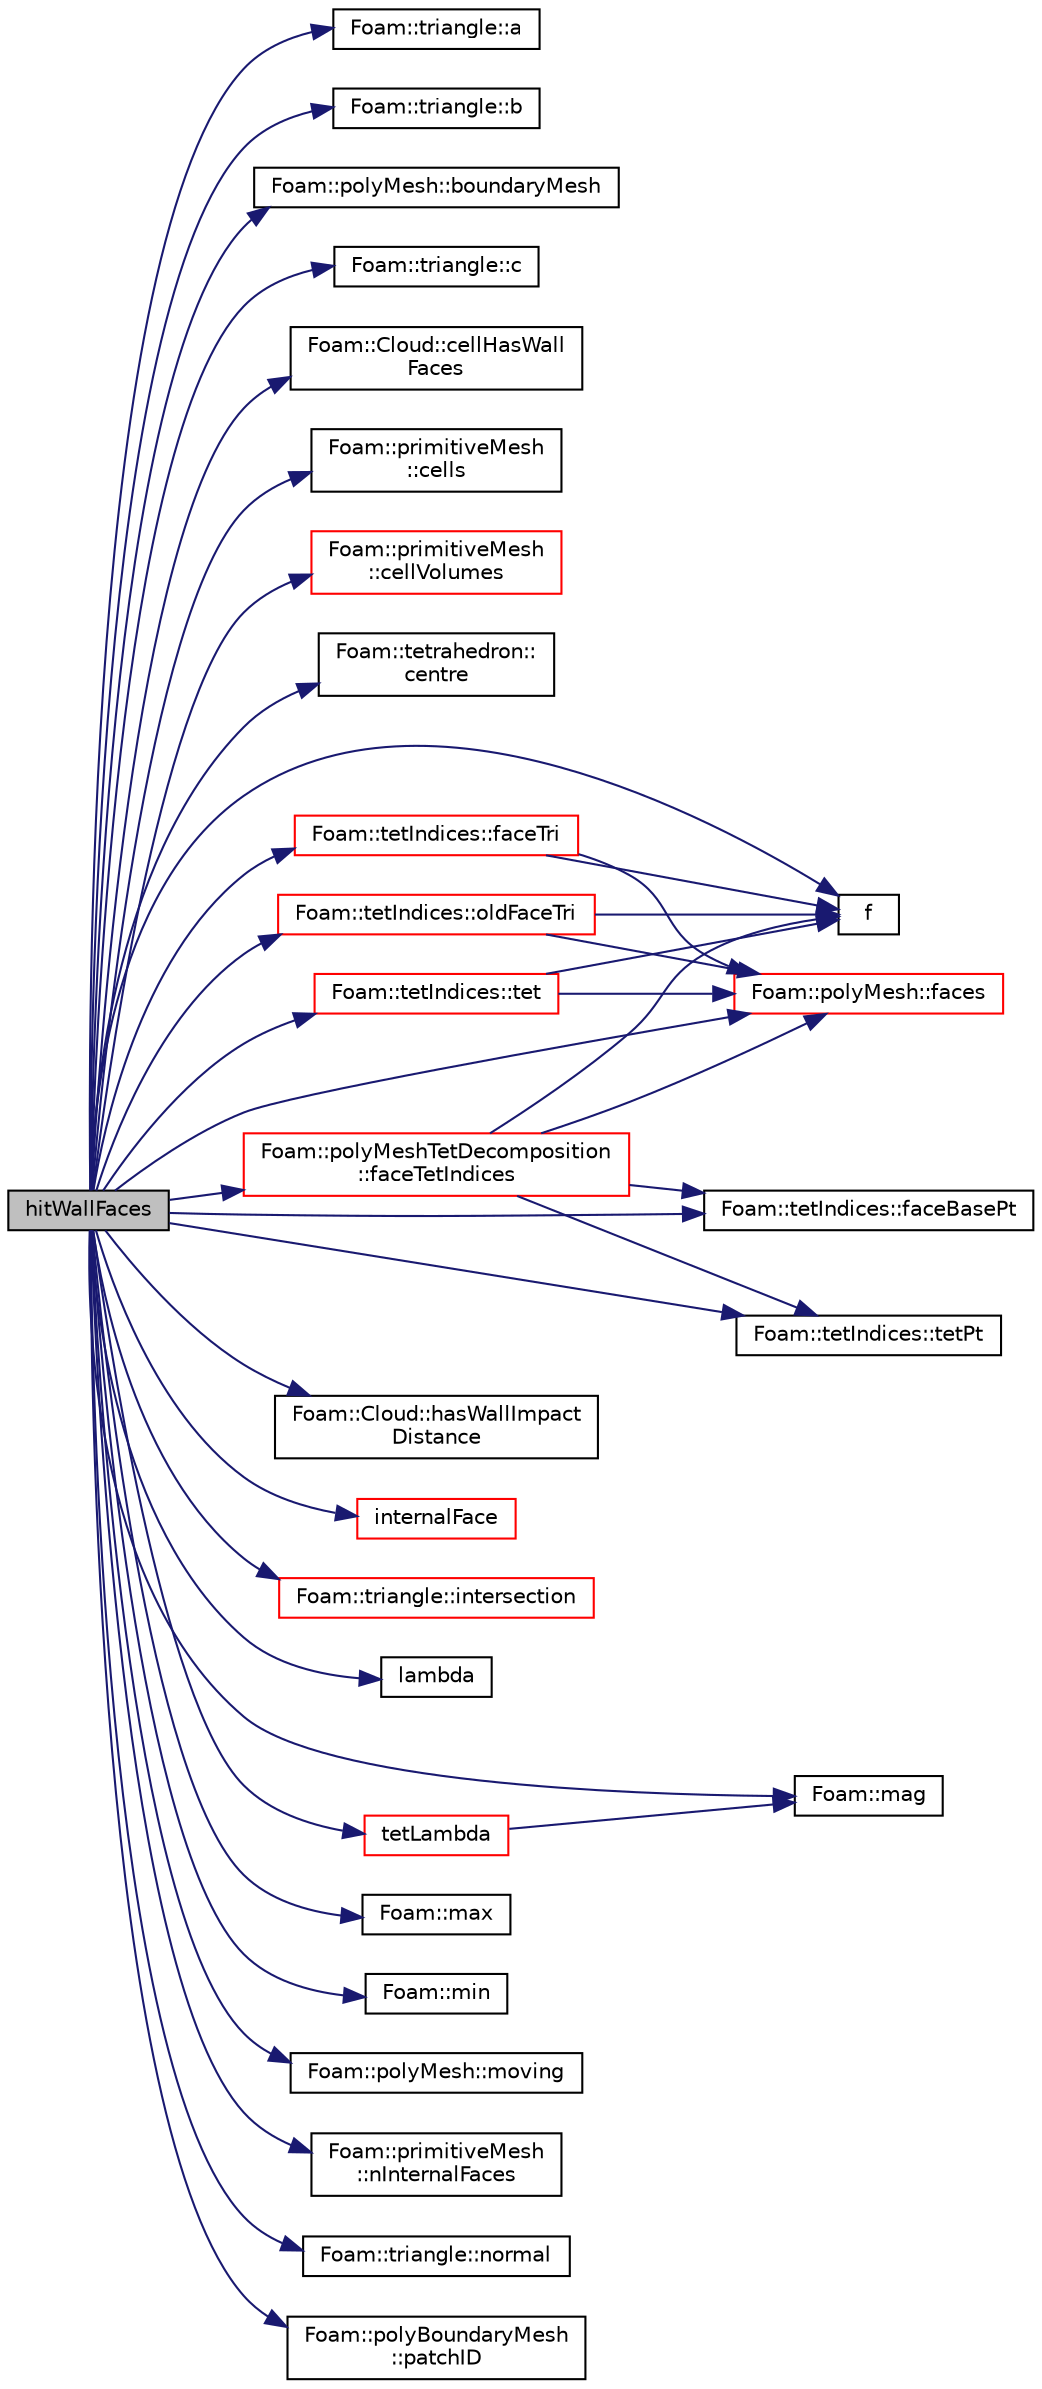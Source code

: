 digraph "hitWallFaces"
{
  bgcolor="transparent";
  edge [fontname="Helvetica",fontsize="10",labelfontname="Helvetica",labelfontsize="10"];
  node [fontname="Helvetica",fontsize="10",shape=record];
  rankdir="LR";
  Node1 [label="hitWallFaces",height=0.2,width=0.4,color="black", fillcolor="grey75", style="filled", fontcolor="black"];
  Node1 -> Node2 [color="midnightblue",fontsize="10",style="solid",fontname="Helvetica"];
  Node2 [label="Foam::triangle::a",height=0.2,width=0.4,color="black",URL="$a02754.html#a8c7c2c0436bd85e7813d5a1c85ece4cd",tooltip="Return first vertex. "];
  Node1 -> Node3 [color="midnightblue",fontsize="10",style="solid",fontname="Helvetica"];
  Node3 [label="Foam::triangle::b",height=0.2,width=0.4,color="black",URL="$a02754.html#a69429dda69d0d6e152b2130513434bd1",tooltip="Return second vertex. "];
  Node1 -> Node4 [color="midnightblue",fontsize="10",style="solid",fontname="Helvetica"];
  Node4 [label="Foam::polyMesh::boundaryMesh",height=0.2,width=0.4,color="black",URL="$a01955.html#a6b7f5ba89250dbd7a1c6c7860ab60fe3",tooltip="Return boundary mesh. "];
  Node1 -> Node5 [color="midnightblue",fontsize="10",style="solid",fontname="Helvetica"];
  Node5 [label="Foam::triangle::c",height=0.2,width=0.4,color="black",URL="$a02754.html#aee18131566a28a132fb3180ba8c5db23",tooltip="Return third vertex. "];
  Node1 -> Node6 [color="midnightblue",fontsize="10",style="solid",fontname="Helvetica"];
  Node6 [label="Foam::Cloud::cellHasWall\lFaces",height=0.2,width=0.4,color="black",URL="$a00277.html#a798d817ba69d078fb951d1a0ff6d6793",tooltip="Whether each cell has any wall faces (demand driven data) "];
  Node1 -> Node7 [color="midnightblue",fontsize="10",style="solid",fontname="Helvetica"];
  Node7 [label="Foam::primitiveMesh\l::cells",height=0.2,width=0.4,color="black",URL="$a02008.html#a5838384c0cea399b56339f30bc8558ab"];
  Node1 -> Node8 [color="midnightblue",fontsize="10",style="solid",fontname="Helvetica"];
  Node8 [label="Foam::primitiveMesh\l::cellVolumes",height=0.2,width=0.4,color="red",URL="$a02008.html#a621f5b7ca5ac8ff001bcdbeefaad7f7a"];
  Node1 -> Node9 [color="midnightblue",fontsize="10",style="solid",fontname="Helvetica"];
  Node9 [label="Foam::tetrahedron::\lcentre",height=0.2,width=0.4,color="black",URL="$a02650.html#aa827cbb8a8c37bb9d4e1ef7eaa234792",tooltip="Return centre (centroid) "];
  Node1 -> Node10 [color="midnightblue",fontsize="10",style="solid",fontname="Helvetica"];
  Node10 [label="f",height=0.2,width=0.4,color="black",URL="$a04026.html#a888be93833ac7a23170555c69c690288"];
  Node1 -> Node11 [color="midnightblue",fontsize="10",style="solid",fontname="Helvetica"];
  Node11 [label="Foam::tetIndices::faceBasePt",height=0.2,width=0.4,color="black",URL="$a02646.html#a68b24952894ad64e271369dc69792c04",tooltip="Return the face base point. "];
  Node1 -> Node12 [color="midnightblue",fontsize="10",style="solid",fontname="Helvetica"];
  Node12 [label="Foam::polyMesh::faces",height=0.2,width=0.4,color="red",URL="$a01955.html#a4434536d50d4c14116249da802a1e2b2",tooltip="Return raw faces. "];
  Node1 -> Node13 [color="midnightblue",fontsize="10",style="solid",fontname="Helvetica"];
  Node13 [label="Foam::polyMeshTetDecomposition\l::faceTetIndices",height=0.2,width=0.4,color="red",URL="$a01961.html#ac928a304995a9b54928d97ec634a6270",tooltip="Return the tet decomposition of the given face, with. "];
  Node13 -> Node12 [color="midnightblue",fontsize="10",style="solid",fontname="Helvetica"];
  Node13 -> Node10 [color="midnightblue",fontsize="10",style="solid",fontname="Helvetica"];
  Node13 -> Node11 [color="midnightblue",fontsize="10",style="solid",fontname="Helvetica"];
  Node13 -> Node14 [color="midnightblue",fontsize="10",style="solid",fontname="Helvetica"];
  Node14 [label="Foam::tetIndices::tetPt",height=0.2,width=0.4,color="black",URL="$a02646.html#ac91df29c239ce81d2deef56c9f5769c4",tooltip="Return the characterising tetPtI. "];
  Node1 -> Node15 [color="midnightblue",fontsize="10",style="solid",fontname="Helvetica"];
  Node15 [label="Foam::tetIndices::faceTri",height=0.2,width=0.4,color="red",URL="$a02646.html#ad07ec7e5f97159ccc9a01f9af7b89716",tooltip="Return the geometry corresponding to the tri on the. "];
  Node15 -> Node12 [color="midnightblue",fontsize="10",style="solid",fontname="Helvetica"];
  Node15 -> Node10 [color="midnightblue",fontsize="10",style="solid",fontname="Helvetica"];
  Node1 -> Node16 [color="midnightblue",fontsize="10",style="solid",fontname="Helvetica"];
  Node16 [label="Foam::Cloud::hasWallImpact\lDistance",height=0.2,width=0.4,color="black",URL="$a00277.html#a37335f8185aab644416dc813c20f2bfa",tooltip="Switch to specify if particles of the cloud can return. "];
  Node1 -> Node17 [color="midnightblue",fontsize="10",style="solid",fontname="Helvetica"];
  Node17 [label="internalFace",height=0.2,width=0.4,color="red",URL="$a01813.html#aa473e18c91bdf2aec87e06a7fa223e55",tooltip="Is this global face an internal face? "];
  Node1 -> Node18 [color="midnightblue",fontsize="10",style="solid",fontname="Helvetica"];
  Node18 [label="Foam::triangle::intersection",height=0.2,width=0.4,color="red",URL="$a02754.html#abaab0bde7aa64f05d8755787824985f1",tooltip="Fast intersection with a ray. "];
  Node1 -> Node19 [color="midnightblue",fontsize="10",style="solid",fontname="Helvetica"];
  Node19 [label="lambda",height=0.2,width=0.4,color="black",URL="$a04563.html#ac90f959a4cd5bd0bc0d60e8c9fe14021"];
  Node1 -> Node20 [color="midnightblue",fontsize="10",style="solid",fontname="Helvetica"];
  Node20 [label="Foam::mag",height=0.2,width=0.4,color="black",URL="$a10974.html#a929da2a3fdcf3dacbbe0487d3a330dae"];
  Node1 -> Node21 [color="midnightblue",fontsize="10",style="solid",fontname="Helvetica"];
  Node21 [label="Foam::max",height=0.2,width=0.4,color="black",URL="$a10974.html#ac993e906cf2774ae77e666bc24e81733"];
  Node1 -> Node22 [color="midnightblue",fontsize="10",style="solid",fontname="Helvetica"];
  Node22 [label="Foam::min",height=0.2,width=0.4,color="black",URL="$a10974.html#a253e112ad2d56d96230ff39ea7f442dc"];
  Node1 -> Node23 [color="midnightblue",fontsize="10",style="solid",fontname="Helvetica"];
  Node23 [label="Foam::polyMesh::moving",height=0.2,width=0.4,color="black",URL="$a01955.html#acf4d608f7e0fe874d68b2d9c15e73974",tooltip="Is mesh moving. "];
  Node1 -> Node24 [color="midnightblue",fontsize="10",style="solid",fontname="Helvetica"];
  Node24 [label="Foam::primitiveMesh\l::nInternalFaces",height=0.2,width=0.4,color="black",URL="$a02008.html#aa1eec60bd258a70018b8ffda0dced7bb"];
  Node1 -> Node25 [color="midnightblue",fontsize="10",style="solid",fontname="Helvetica"];
  Node25 [label="Foam::triangle::normal",height=0.2,width=0.4,color="black",URL="$a02754.html#a963c106e06be61ecce2fde38b05b5989",tooltip="Return vector normal. "];
  Node1 -> Node26 [color="midnightblue",fontsize="10",style="solid",fontname="Helvetica"];
  Node26 [label="Foam::tetIndices::oldFaceTri",height=0.2,width=0.4,color="red",URL="$a02646.html#a68846e09cf3f617d453980e31df256d0",tooltip="Return the geometry corresponding to the tri on the. "];
  Node26 -> Node12 [color="midnightblue",fontsize="10",style="solid",fontname="Helvetica"];
  Node26 -> Node10 [color="midnightblue",fontsize="10",style="solid",fontname="Helvetica"];
  Node1 -> Node27 [color="midnightblue",fontsize="10",style="solid",fontname="Helvetica"];
  Node27 [label="Foam::polyBoundaryMesh\l::patchID",height=0.2,width=0.4,color="black",URL="$a01949.html#aa3446017bbf9e5b33aff322cb86f2072",tooltip="Per boundary face label the patch index. "];
  Node1 -> Node28 [color="midnightblue",fontsize="10",style="solid",fontname="Helvetica"];
  Node28 [label="Foam::tetIndices::tet",height=0.2,width=0.4,color="red",URL="$a02646.html#abb6833818ccf906c21e0a434a44c7f8e",tooltip="Return the geometry corresponding to this tet from the. "];
  Node28 -> Node12 [color="midnightblue",fontsize="10",style="solid",fontname="Helvetica"];
  Node28 -> Node10 [color="midnightblue",fontsize="10",style="solid",fontname="Helvetica"];
  Node1 -> Node29 [color="midnightblue",fontsize="10",style="solid",fontname="Helvetica"];
  Node29 [label="tetLambda",height=0.2,width=0.4,color="red",URL="$a01813.html#ac561a31571d2f238219e0fc0cfe708df",tooltip="Find the lambda value for the line to-from across the. "];
  Node29 -> Node20 [color="midnightblue",fontsize="10",style="solid",fontname="Helvetica"];
  Node1 -> Node14 [color="midnightblue",fontsize="10",style="solid",fontname="Helvetica"];
}
